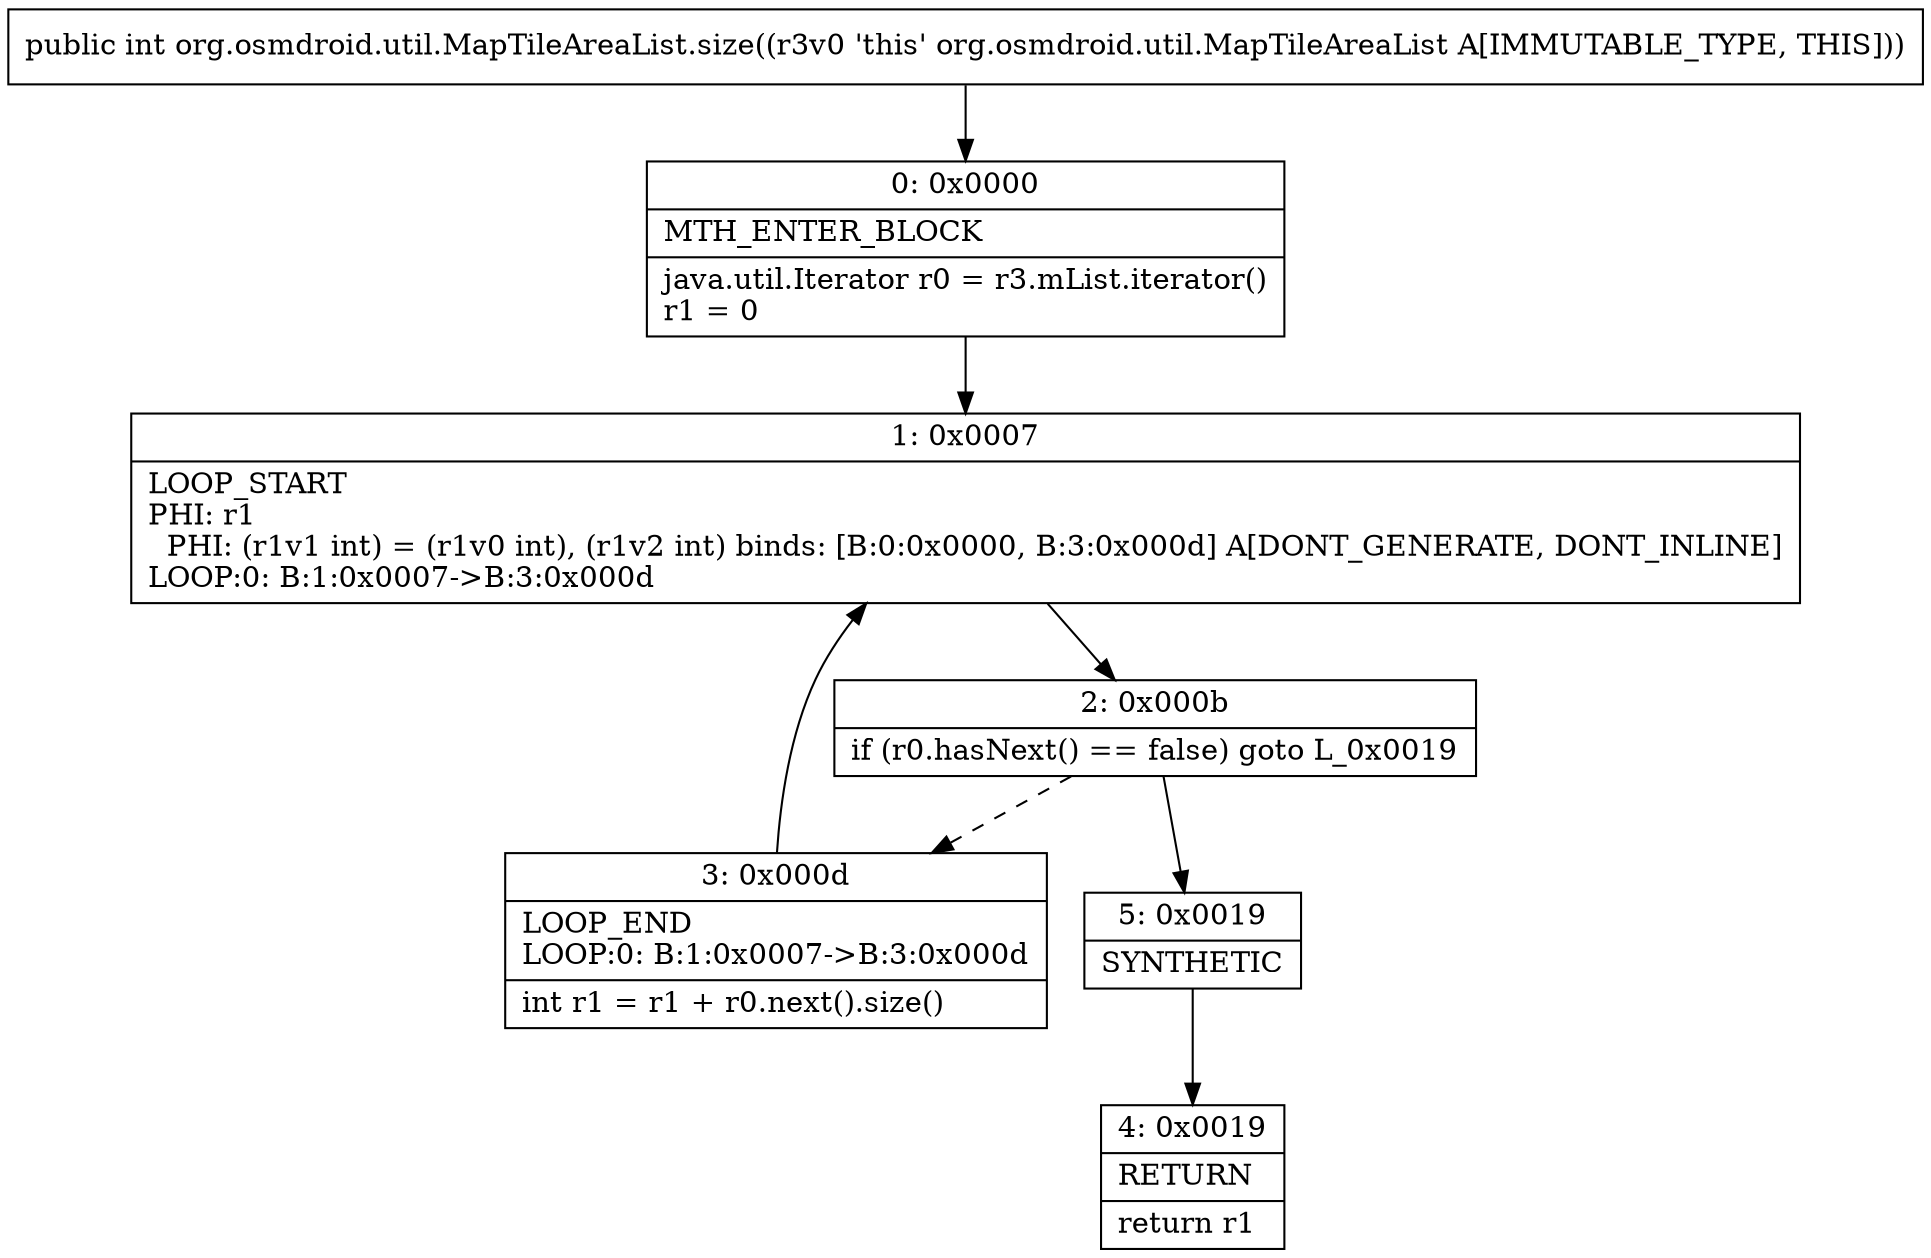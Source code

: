 digraph "CFG fororg.osmdroid.util.MapTileAreaList.size()I" {
Node_0 [shape=record,label="{0\:\ 0x0000|MTH_ENTER_BLOCK\l|java.util.Iterator r0 = r3.mList.iterator()\lr1 = 0\l}"];
Node_1 [shape=record,label="{1\:\ 0x0007|LOOP_START\lPHI: r1 \l  PHI: (r1v1 int) = (r1v0 int), (r1v2 int) binds: [B:0:0x0000, B:3:0x000d] A[DONT_GENERATE, DONT_INLINE]\lLOOP:0: B:1:0x0007\-\>B:3:0x000d\l}"];
Node_2 [shape=record,label="{2\:\ 0x000b|if (r0.hasNext() == false) goto L_0x0019\l}"];
Node_3 [shape=record,label="{3\:\ 0x000d|LOOP_END\lLOOP:0: B:1:0x0007\-\>B:3:0x000d\l|int r1 = r1 + r0.next().size()\l}"];
Node_4 [shape=record,label="{4\:\ 0x0019|RETURN\l|return r1\l}"];
Node_5 [shape=record,label="{5\:\ 0x0019|SYNTHETIC\l}"];
MethodNode[shape=record,label="{public int org.osmdroid.util.MapTileAreaList.size((r3v0 'this' org.osmdroid.util.MapTileAreaList A[IMMUTABLE_TYPE, THIS])) }"];
MethodNode -> Node_0;
Node_0 -> Node_1;
Node_1 -> Node_2;
Node_2 -> Node_3[style=dashed];
Node_2 -> Node_5;
Node_3 -> Node_1;
Node_5 -> Node_4;
}

